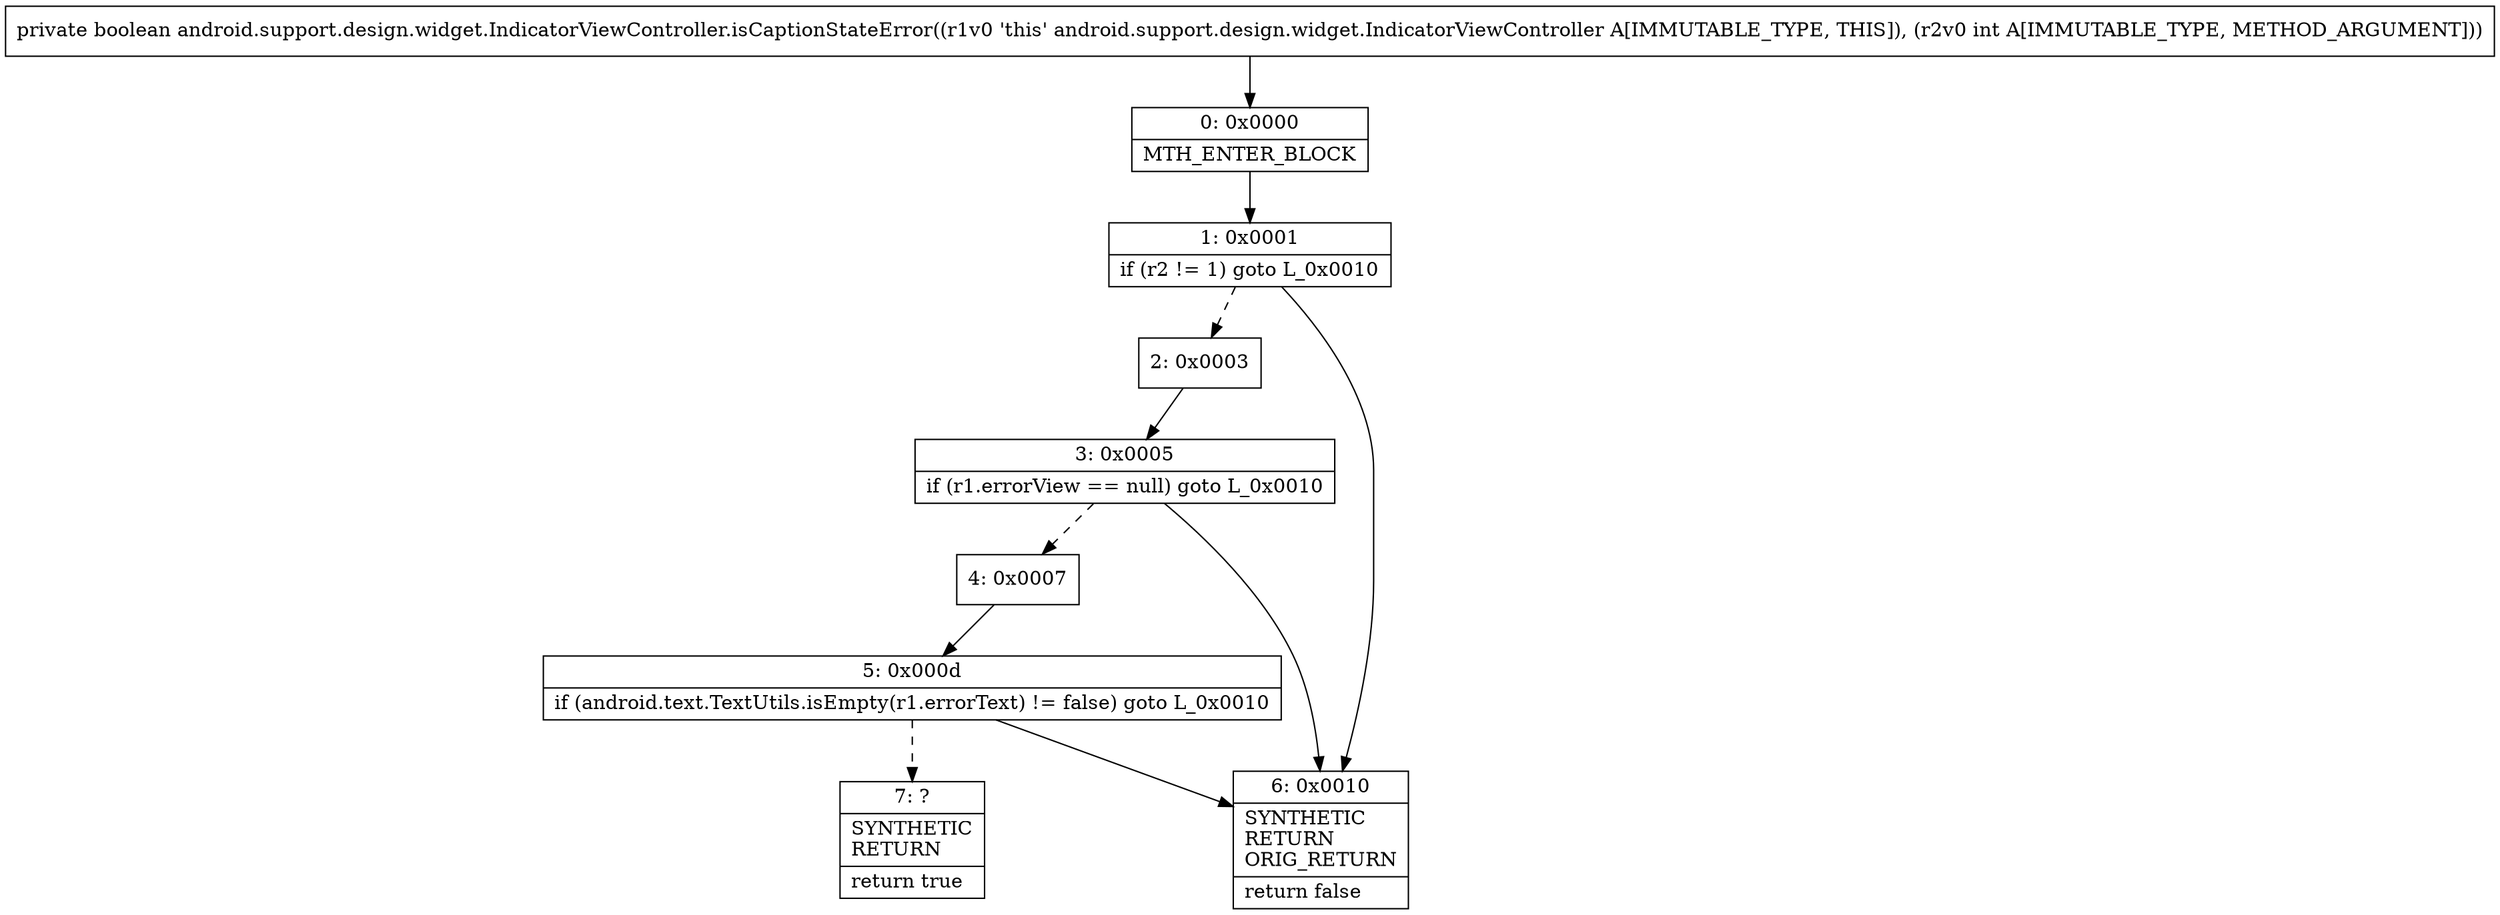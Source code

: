 digraph "CFG forandroid.support.design.widget.IndicatorViewController.isCaptionStateError(I)Z" {
Node_0 [shape=record,label="{0\:\ 0x0000|MTH_ENTER_BLOCK\l}"];
Node_1 [shape=record,label="{1\:\ 0x0001|if (r2 != 1) goto L_0x0010\l}"];
Node_2 [shape=record,label="{2\:\ 0x0003}"];
Node_3 [shape=record,label="{3\:\ 0x0005|if (r1.errorView == null) goto L_0x0010\l}"];
Node_4 [shape=record,label="{4\:\ 0x0007}"];
Node_5 [shape=record,label="{5\:\ 0x000d|if (android.text.TextUtils.isEmpty(r1.errorText) != false) goto L_0x0010\l}"];
Node_6 [shape=record,label="{6\:\ 0x0010|SYNTHETIC\lRETURN\lORIG_RETURN\l|return false\l}"];
Node_7 [shape=record,label="{7\:\ ?|SYNTHETIC\lRETURN\l|return true\l}"];
MethodNode[shape=record,label="{private boolean android.support.design.widget.IndicatorViewController.isCaptionStateError((r1v0 'this' android.support.design.widget.IndicatorViewController A[IMMUTABLE_TYPE, THIS]), (r2v0 int A[IMMUTABLE_TYPE, METHOD_ARGUMENT])) }"];
MethodNode -> Node_0;
Node_0 -> Node_1;
Node_1 -> Node_2[style=dashed];
Node_1 -> Node_6;
Node_2 -> Node_3;
Node_3 -> Node_4[style=dashed];
Node_3 -> Node_6;
Node_4 -> Node_5;
Node_5 -> Node_6;
Node_5 -> Node_7[style=dashed];
}

